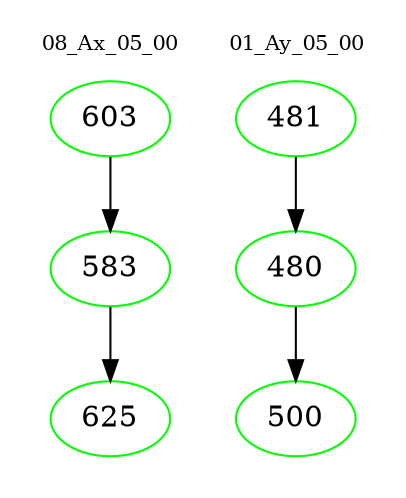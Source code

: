 digraph{
subgraph cluster_0 {
color = white
label = "08_Ax_05_00";
fontsize=10;
T0_603 [label="603", color="green"]
T0_603 -> T0_583 [color="black"]
T0_583 [label="583", color="green"]
T0_583 -> T0_625 [color="black"]
T0_625 [label="625", color="green"]
}
subgraph cluster_1 {
color = white
label = "01_Ay_05_00";
fontsize=10;
T1_481 [label="481", color="green"]
T1_481 -> T1_480 [color="black"]
T1_480 [label="480", color="green"]
T1_480 -> T1_500 [color="black"]
T1_500 [label="500", color="green"]
}
}
